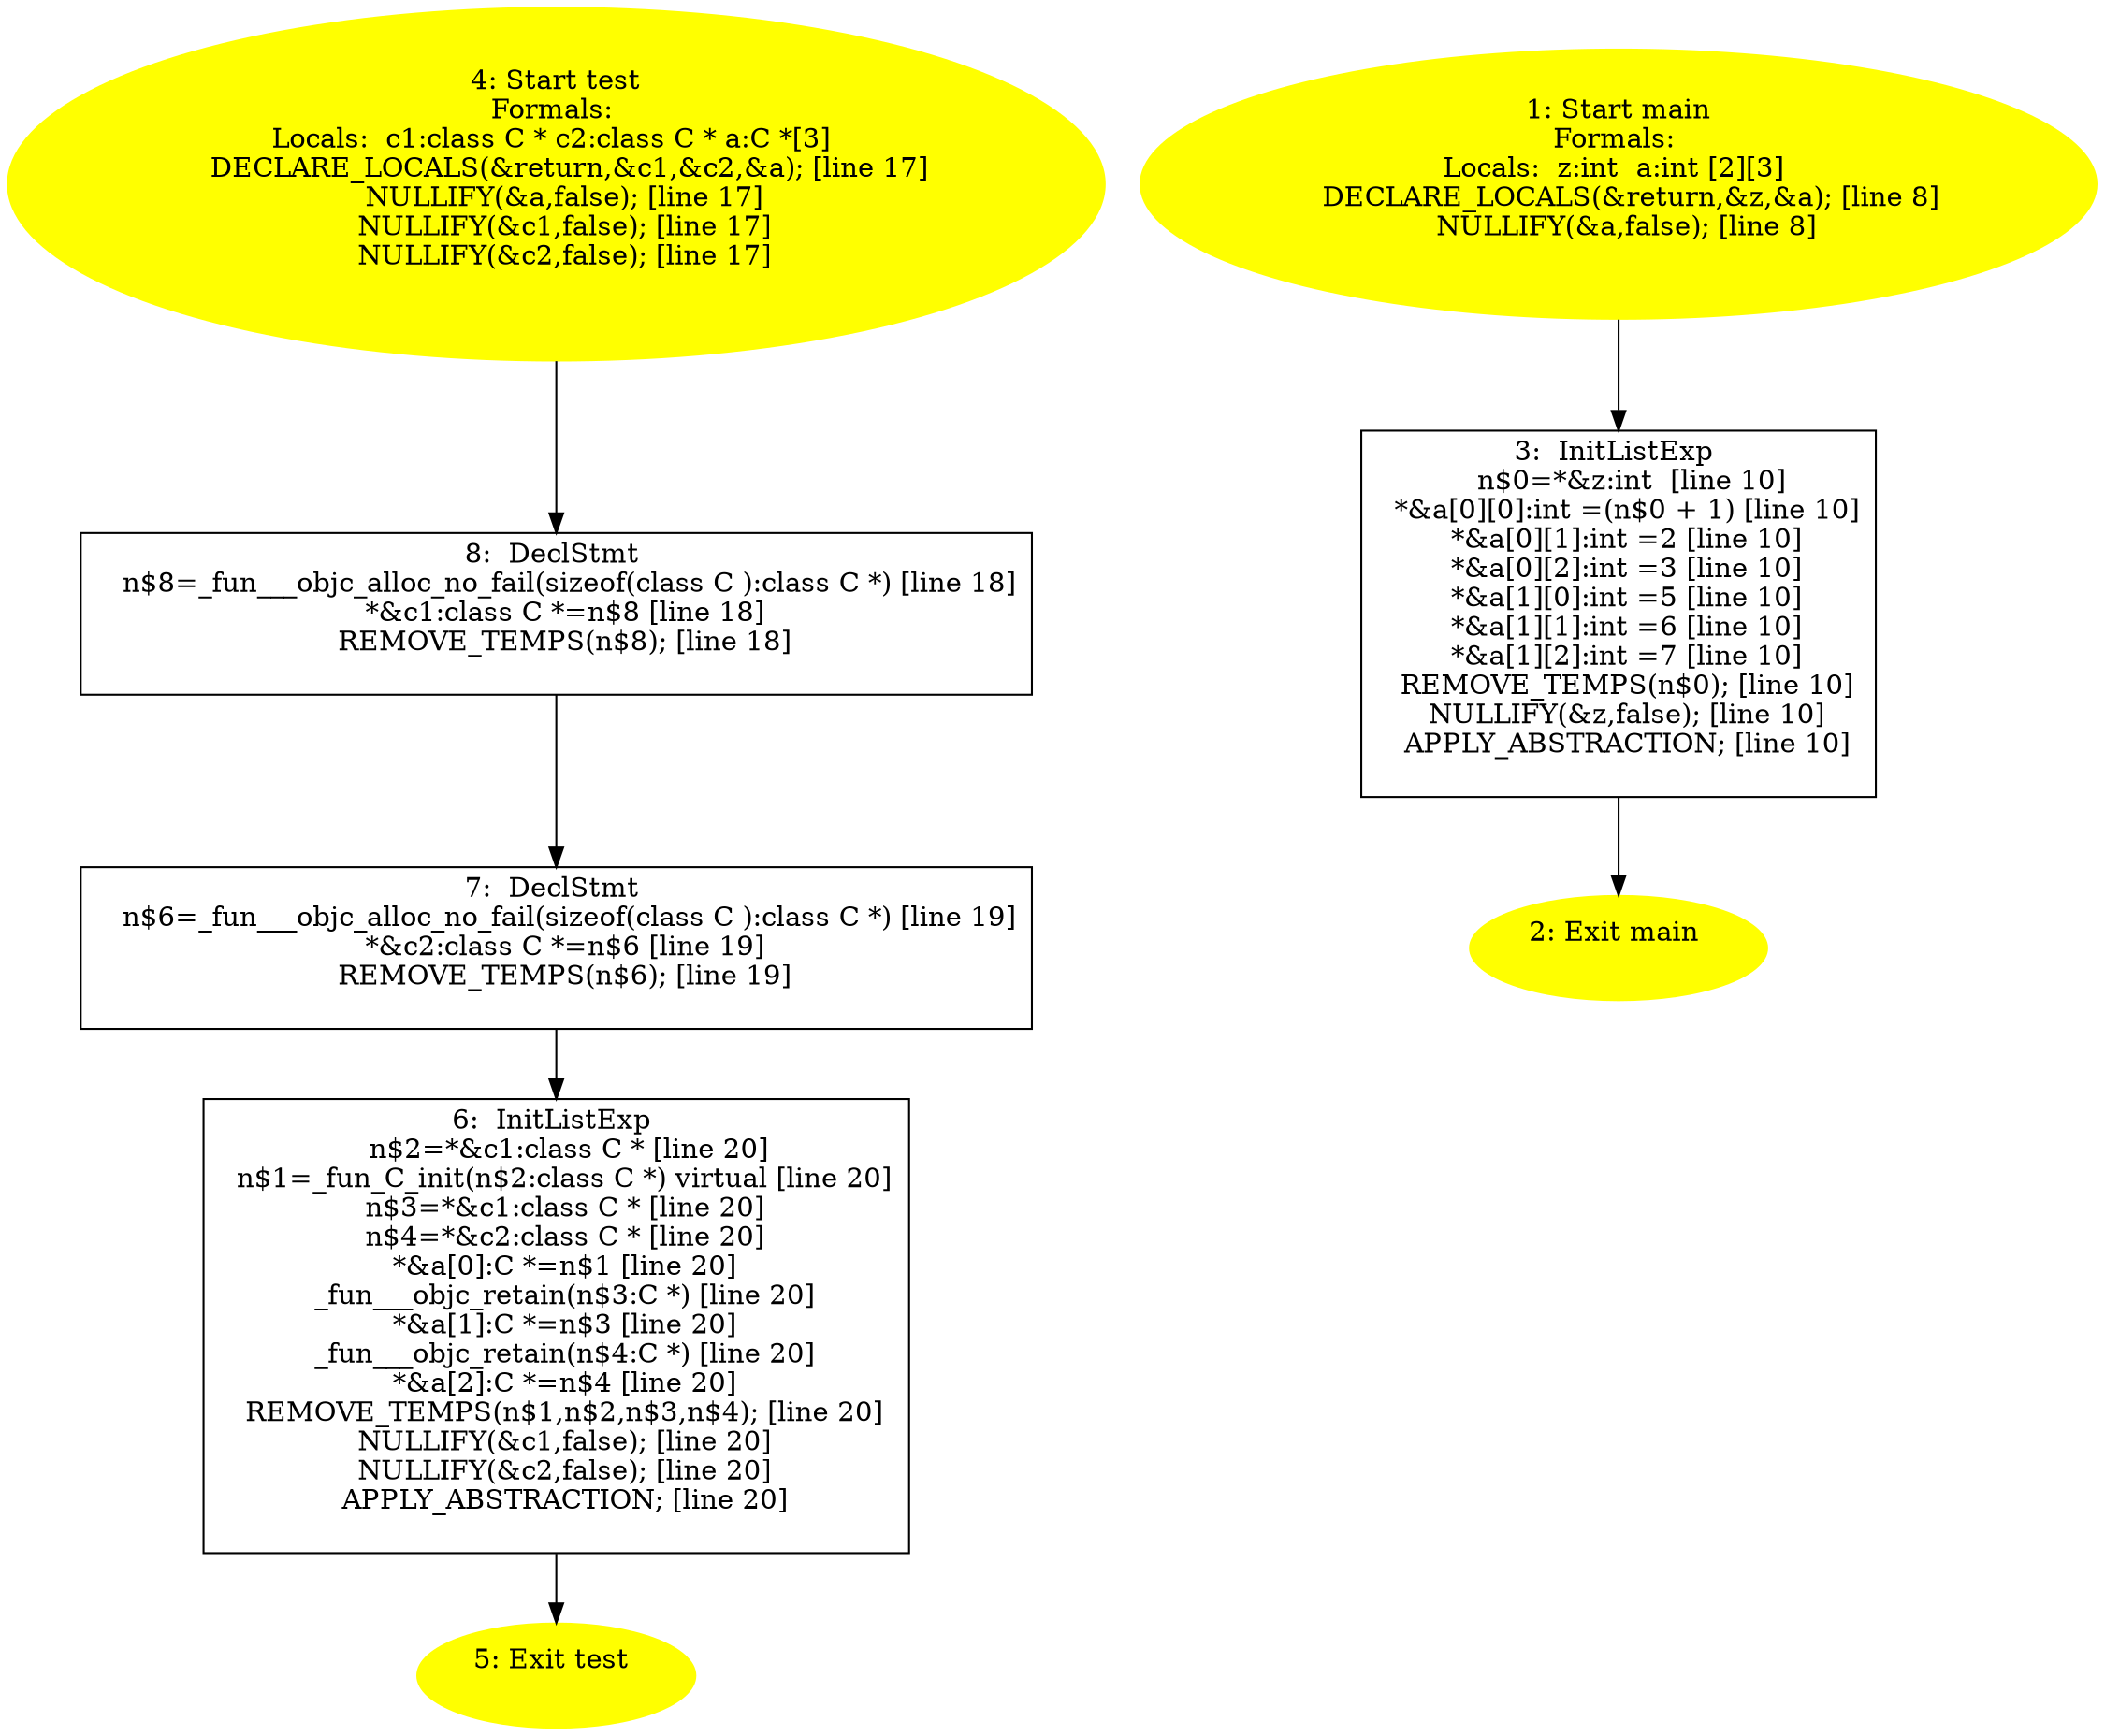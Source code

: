 digraph iCFG {
8 [label="8:  DeclStmt \n   n$8=_fun___objc_alloc_no_fail(sizeof(class C ):class C *) [line 18]\n  *&c1:class C *=n$8 [line 18]\n  REMOVE_TEMPS(n$8); [line 18]\n " shape="box"]
	

	 8 -> 7 ;
7 [label="7:  DeclStmt \n   n$6=_fun___objc_alloc_no_fail(sizeof(class C ):class C *) [line 19]\n  *&c2:class C *=n$6 [line 19]\n  REMOVE_TEMPS(n$6); [line 19]\n " shape="box"]
	

	 7 -> 6 ;
6 [label="6:  InitListExp \n   n$2=*&c1:class C * [line 20]\n  n$1=_fun_C_init(n$2:class C *) virtual [line 20]\n  n$3=*&c1:class C * [line 20]\n  n$4=*&c2:class C * [line 20]\n  *&a[0]:C *=n$1 [line 20]\n  _fun___objc_retain(n$3:C *) [line 20]\n  *&a[1]:C *=n$3 [line 20]\n  _fun___objc_retain(n$4:C *) [line 20]\n  *&a[2]:C *=n$4 [line 20]\n  REMOVE_TEMPS(n$1,n$2,n$3,n$4); [line 20]\n  NULLIFY(&c1,false); [line 20]\n  NULLIFY(&c2,false); [line 20]\n  APPLY_ABSTRACTION; [line 20]\n " shape="box"]
	

	 6 -> 5 ;
5 [label="5: Exit test \n  " color=yellow style=filled]
	

4 [label="4: Start test\nFormals: \nLocals:  c1:class C * c2:class C * a:C *[3] \n   DECLARE_LOCALS(&return,&c1,&c2,&a); [line 17]\n  NULLIFY(&a,false); [line 17]\n  NULLIFY(&c1,false); [line 17]\n  NULLIFY(&c2,false); [line 17]\n " color=yellow style=filled]
	

	 4 -> 8 ;
3 [label="3:  InitListExp \n   n$0=*&z:int  [line 10]\n  *&a[0][0]:int =(n$0 + 1) [line 10]\n  *&a[0][1]:int =2 [line 10]\n  *&a[0][2]:int =3 [line 10]\n  *&a[1][0]:int =5 [line 10]\n  *&a[1][1]:int =6 [line 10]\n  *&a[1][2]:int =7 [line 10]\n  REMOVE_TEMPS(n$0); [line 10]\n  NULLIFY(&z,false); [line 10]\n  APPLY_ABSTRACTION; [line 10]\n " shape="box"]
	

	 3 -> 2 ;
2 [label="2: Exit main \n  " color=yellow style=filled]
	

1 [label="1: Start main\nFormals: \nLocals:  z:int  a:int [2][3] \n   DECLARE_LOCALS(&return,&z,&a); [line 8]\n  NULLIFY(&a,false); [line 8]\n " color=yellow style=filled]
	

	 1 -> 3 ;
}
